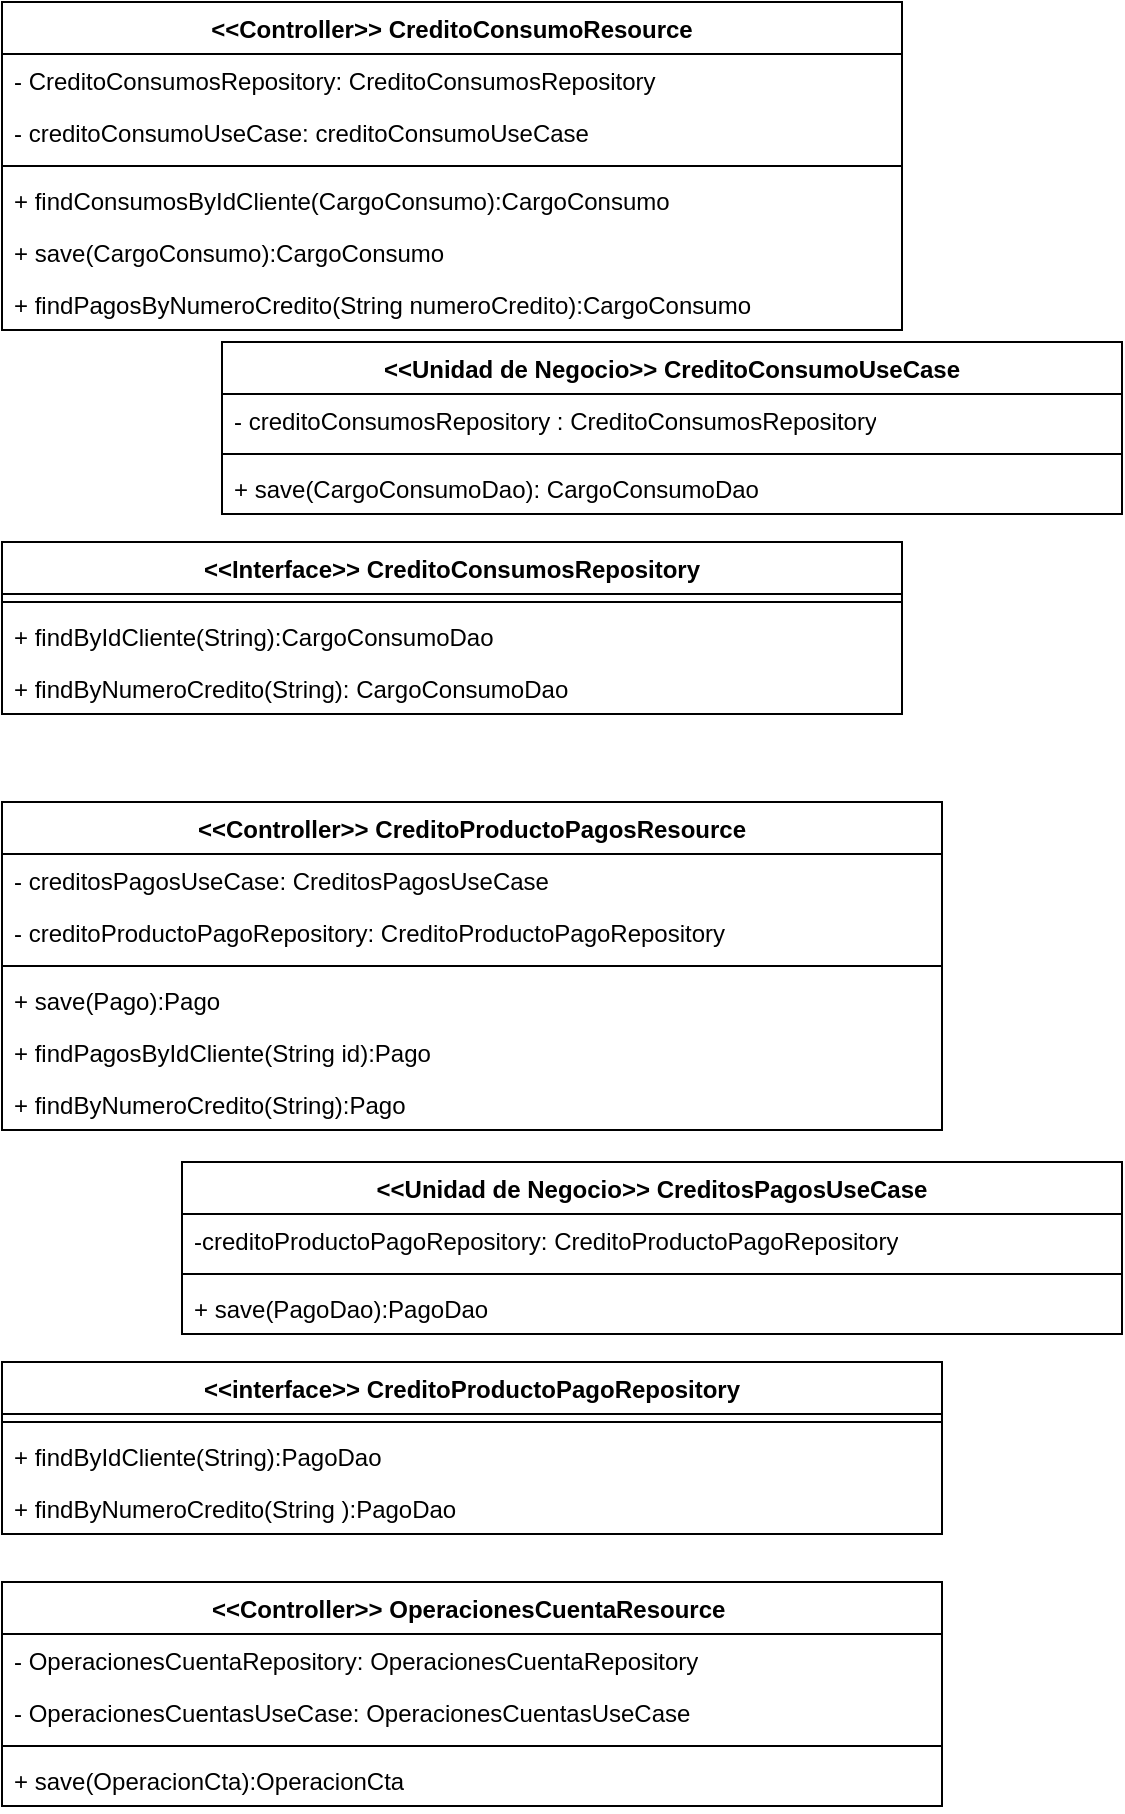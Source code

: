 <mxfile version="21.5.2" type="device">
  <diagram id="C5RBs43oDa-KdzZeNtuy" name="Page-1">
    <mxGraphModel dx="1154" dy="510" grid="1" gridSize="10" guides="1" tooltips="1" connect="1" arrows="1" fold="1" page="1" pageScale="1" pageWidth="690" pageHeight="980" math="0" shadow="0">
      <root>
        <mxCell id="WIyWlLk6GJQsqaUBKTNV-0" />
        <mxCell id="WIyWlLk6GJQsqaUBKTNV-1" parent="WIyWlLk6GJQsqaUBKTNV-0" />
        <mxCell id="9ukXQ2zRwNNPuwA_Y9Ed-0" value="&amp;lt;&amp;lt;Controller&amp;gt;&amp;gt;&amp;nbsp;CreditoConsumoResource" style="swimlane;fontStyle=1;align=center;verticalAlign=top;childLayout=stackLayout;horizontal=1;startSize=26;horizontalStack=0;resizeParent=1;resizeParentMax=0;resizeLast=0;collapsible=1;marginBottom=0;whiteSpace=wrap;html=1;" vertex="1" parent="WIyWlLk6GJQsqaUBKTNV-1">
          <mxGeometry x="90" y="20" width="450" height="164" as="geometry" />
        </mxCell>
        <mxCell id="9ukXQ2zRwNNPuwA_Y9Ed-1" value="-&amp;nbsp;CreditoConsumosRepository:&amp;nbsp;CreditoConsumosRepository" style="text;strokeColor=none;fillColor=none;align=left;verticalAlign=top;spacingLeft=4;spacingRight=4;overflow=hidden;rotatable=0;points=[[0,0.5],[1,0.5]];portConstraint=eastwest;whiteSpace=wrap;html=1;" vertex="1" parent="9ukXQ2zRwNNPuwA_Y9Ed-0">
          <mxGeometry y="26" width="450" height="26" as="geometry" />
        </mxCell>
        <mxCell id="9ukXQ2zRwNNPuwA_Y9Ed-6" value="-&amp;nbsp;creditoConsumoUseCase:&amp;nbsp;creditoConsumoUseCase" style="text;strokeColor=none;fillColor=none;align=left;verticalAlign=top;spacingLeft=4;spacingRight=4;overflow=hidden;rotatable=0;points=[[0,0.5],[1,0.5]];portConstraint=eastwest;whiteSpace=wrap;html=1;" vertex="1" parent="9ukXQ2zRwNNPuwA_Y9Ed-0">
          <mxGeometry y="52" width="450" height="26" as="geometry" />
        </mxCell>
        <mxCell id="9ukXQ2zRwNNPuwA_Y9Ed-2" value="" style="line;strokeWidth=1;fillColor=none;align=left;verticalAlign=middle;spacingTop=-1;spacingLeft=3;spacingRight=3;rotatable=0;labelPosition=right;points=[];portConstraint=eastwest;strokeColor=inherit;" vertex="1" parent="9ukXQ2zRwNNPuwA_Y9Ed-0">
          <mxGeometry y="78" width="450" height="8" as="geometry" />
        </mxCell>
        <mxCell id="9ukXQ2zRwNNPuwA_Y9Ed-4" value="+&amp;nbsp;findConsumosByIdCliente(CargoConsumo):CargoConsumo" style="text;strokeColor=none;fillColor=none;align=left;verticalAlign=top;spacingLeft=4;spacingRight=4;overflow=hidden;rotatable=0;points=[[0,0.5],[1,0.5]];portConstraint=eastwest;whiteSpace=wrap;html=1;" vertex="1" parent="9ukXQ2zRwNNPuwA_Y9Ed-0">
          <mxGeometry y="86" width="450" height="26" as="geometry" />
        </mxCell>
        <mxCell id="9ukXQ2zRwNNPuwA_Y9Ed-3" value="+&amp;nbsp;save(CargoConsumo):CargoConsumo" style="text;strokeColor=none;fillColor=none;align=left;verticalAlign=top;spacingLeft=4;spacingRight=4;overflow=hidden;rotatable=0;points=[[0,0.5],[1,0.5]];portConstraint=eastwest;whiteSpace=wrap;html=1;" vertex="1" parent="9ukXQ2zRwNNPuwA_Y9Ed-0">
          <mxGeometry y="112" width="450" height="26" as="geometry" />
        </mxCell>
        <mxCell id="9ukXQ2zRwNNPuwA_Y9Ed-5" value="+&amp;nbsp;findPagosByNumeroCredito(String numeroCredito):CargoConsumo" style="text;strokeColor=none;fillColor=none;align=left;verticalAlign=top;spacingLeft=4;spacingRight=4;overflow=hidden;rotatable=0;points=[[0,0.5],[1,0.5]];portConstraint=eastwest;whiteSpace=wrap;html=1;" vertex="1" parent="9ukXQ2zRwNNPuwA_Y9Ed-0">
          <mxGeometry y="138" width="450" height="26" as="geometry" />
        </mxCell>
        <mxCell id="9ukXQ2zRwNNPuwA_Y9Ed-7" value="&amp;lt;&amp;lt;Unidad de Negocio&amp;gt;&amp;gt;&amp;nbsp;CreditoConsumoUseCase" style="swimlane;fontStyle=1;align=center;verticalAlign=top;childLayout=stackLayout;horizontal=1;startSize=26;horizontalStack=0;resizeParent=1;resizeParentMax=0;resizeLast=0;collapsible=1;marginBottom=0;whiteSpace=wrap;html=1;" vertex="1" parent="WIyWlLk6GJQsqaUBKTNV-1">
          <mxGeometry x="200" y="190" width="450" height="86" as="geometry" />
        </mxCell>
        <mxCell id="9ukXQ2zRwNNPuwA_Y9Ed-8" value="- creditoConsumosRepository :&amp;nbsp;CreditoConsumosRepository" style="text;strokeColor=none;fillColor=none;align=left;verticalAlign=top;spacingLeft=4;spacingRight=4;overflow=hidden;rotatable=0;points=[[0,0.5],[1,0.5]];portConstraint=eastwest;whiteSpace=wrap;html=1;" vertex="1" parent="9ukXQ2zRwNNPuwA_Y9Ed-7">
          <mxGeometry y="26" width="450" height="26" as="geometry" />
        </mxCell>
        <mxCell id="9ukXQ2zRwNNPuwA_Y9Ed-9" value="" style="line;strokeWidth=1;fillColor=none;align=left;verticalAlign=middle;spacingTop=-1;spacingLeft=3;spacingRight=3;rotatable=0;labelPosition=right;points=[];portConstraint=eastwest;strokeColor=inherit;" vertex="1" parent="9ukXQ2zRwNNPuwA_Y9Ed-7">
          <mxGeometry y="52" width="450" height="8" as="geometry" />
        </mxCell>
        <mxCell id="9ukXQ2zRwNNPuwA_Y9Ed-10" value="+&amp;nbsp;save(CargoConsumoDao&lt;span style=&quot;background-color: initial;&quot;&gt;):&amp;nbsp;&lt;/span&gt;CargoConsumoDao" style="text;strokeColor=none;fillColor=none;align=left;verticalAlign=top;spacingLeft=4;spacingRight=4;overflow=hidden;rotatable=0;points=[[0,0.5],[1,0.5]];portConstraint=eastwest;whiteSpace=wrap;html=1;" vertex="1" parent="9ukXQ2zRwNNPuwA_Y9Ed-7">
          <mxGeometry y="60" width="450" height="26" as="geometry" />
        </mxCell>
        <mxCell id="9ukXQ2zRwNNPuwA_Y9Ed-16" value="&amp;lt;&amp;lt;Controller&amp;gt;&amp;gt;&amp;nbsp;CreditoProductoPagosResource" style="swimlane;fontStyle=1;align=center;verticalAlign=top;childLayout=stackLayout;horizontal=1;startSize=26;horizontalStack=0;resizeParent=1;resizeParentMax=0;resizeLast=0;collapsible=1;marginBottom=0;whiteSpace=wrap;html=1;" vertex="1" parent="WIyWlLk6GJQsqaUBKTNV-1">
          <mxGeometry x="90" y="420" width="470" height="164" as="geometry" />
        </mxCell>
        <mxCell id="9ukXQ2zRwNNPuwA_Y9Ed-20" value="- creditosPagosUseCase:&amp;nbsp;CreditosPagosUseCase" style="text;strokeColor=none;fillColor=none;align=left;verticalAlign=top;spacingLeft=4;spacingRight=4;overflow=hidden;rotatable=0;points=[[0,0.5],[1,0.5]];portConstraint=eastwest;whiteSpace=wrap;html=1;" vertex="1" parent="9ukXQ2zRwNNPuwA_Y9Ed-16">
          <mxGeometry y="26" width="470" height="26" as="geometry" />
        </mxCell>
        <mxCell id="9ukXQ2zRwNNPuwA_Y9Ed-17" value="- creditoProductoPagoRepository:&amp;nbsp;CreditoProductoPagoRepository" style="text;strokeColor=none;fillColor=none;align=left;verticalAlign=top;spacingLeft=4;spacingRight=4;overflow=hidden;rotatable=0;points=[[0,0.5],[1,0.5]];portConstraint=eastwest;whiteSpace=wrap;html=1;" vertex="1" parent="9ukXQ2zRwNNPuwA_Y9Ed-16">
          <mxGeometry y="52" width="470" height="26" as="geometry" />
        </mxCell>
        <mxCell id="9ukXQ2zRwNNPuwA_Y9Ed-18" value="" style="line;strokeWidth=1;fillColor=none;align=left;verticalAlign=middle;spacingTop=-1;spacingLeft=3;spacingRight=3;rotatable=0;labelPosition=right;points=[];portConstraint=eastwest;strokeColor=inherit;" vertex="1" parent="9ukXQ2zRwNNPuwA_Y9Ed-16">
          <mxGeometry y="78" width="470" height="8" as="geometry" />
        </mxCell>
        <mxCell id="9ukXQ2zRwNNPuwA_Y9Ed-19" value="+&amp;nbsp;save(Pago):Pago" style="text;strokeColor=none;fillColor=none;align=left;verticalAlign=top;spacingLeft=4;spacingRight=4;overflow=hidden;rotatable=0;points=[[0,0.5],[1,0.5]];portConstraint=eastwest;whiteSpace=wrap;html=1;" vertex="1" parent="9ukXQ2zRwNNPuwA_Y9Ed-16">
          <mxGeometry y="86" width="470" height="26" as="geometry" />
        </mxCell>
        <mxCell id="9ukXQ2zRwNNPuwA_Y9Ed-30" value="+&amp;nbsp;findPagosByIdCliente(String id):Pago" style="text;strokeColor=none;fillColor=none;align=left;verticalAlign=top;spacingLeft=4;spacingRight=4;overflow=hidden;rotatable=0;points=[[0,0.5],[1,0.5]];portConstraint=eastwest;whiteSpace=wrap;html=1;" vertex="1" parent="9ukXQ2zRwNNPuwA_Y9Ed-16">
          <mxGeometry y="112" width="470" height="26" as="geometry" />
        </mxCell>
        <mxCell id="9ukXQ2zRwNNPuwA_Y9Ed-31" value="+&amp;nbsp;findByNumeroCredito(String):Pago" style="text;strokeColor=none;fillColor=none;align=left;verticalAlign=top;spacingLeft=4;spacingRight=4;overflow=hidden;rotatable=0;points=[[0,0.5],[1,0.5]];portConstraint=eastwest;whiteSpace=wrap;html=1;" vertex="1" parent="9ukXQ2zRwNNPuwA_Y9Ed-16">
          <mxGeometry y="138" width="470" height="26" as="geometry" />
        </mxCell>
        <mxCell id="9ukXQ2zRwNNPuwA_Y9Ed-21" value="&amp;lt;&amp;lt;Unidad de Negocio&amp;gt;&amp;gt;&amp;nbsp;CreditosPagosUseCase" style="swimlane;fontStyle=1;align=center;verticalAlign=top;childLayout=stackLayout;horizontal=1;startSize=26;horizontalStack=0;resizeParent=1;resizeParentMax=0;resizeLast=0;collapsible=1;marginBottom=0;whiteSpace=wrap;html=1;" vertex="1" parent="WIyWlLk6GJQsqaUBKTNV-1">
          <mxGeometry x="180" y="600" width="470" height="86" as="geometry" />
        </mxCell>
        <mxCell id="9ukXQ2zRwNNPuwA_Y9Ed-22" value="-creditoProductoPagoRepository:&amp;nbsp;CreditoProductoPagoRepository" style="text;strokeColor=none;fillColor=none;align=left;verticalAlign=top;spacingLeft=4;spacingRight=4;overflow=hidden;rotatable=0;points=[[0,0.5],[1,0.5]];portConstraint=eastwest;whiteSpace=wrap;html=1;" vertex="1" parent="9ukXQ2zRwNNPuwA_Y9Ed-21">
          <mxGeometry y="26" width="470" height="26" as="geometry" />
        </mxCell>
        <mxCell id="9ukXQ2zRwNNPuwA_Y9Ed-23" value="" style="line;strokeWidth=1;fillColor=none;align=left;verticalAlign=middle;spacingTop=-1;spacingLeft=3;spacingRight=3;rotatable=0;labelPosition=right;points=[];portConstraint=eastwest;strokeColor=inherit;" vertex="1" parent="9ukXQ2zRwNNPuwA_Y9Ed-21">
          <mxGeometry y="52" width="470" height="8" as="geometry" />
        </mxCell>
        <mxCell id="9ukXQ2zRwNNPuwA_Y9Ed-24" value="+&amp;nbsp;save(PagoDao):PagoDao" style="text;strokeColor=none;fillColor=none;align=left;verticalAlign=top;spacingLeft=4;spacingRight=4;overflow=hidden;rotatable=0;points=[[0,0.5],[1,0.5]];portConstraint=eastwest;whiteSpace=wrap;html=1;" vertex="1" parent="9ukXQ2zRwNNPuwA_Y9Ed-21">
          <mxGeometry y="60" width="470" height="26" as="geometry" />
        </mxCell>
        <mxCell id="9ukXQ2zRwNNPuwA_Y9Ed-25" value="&amp;lt;&amp;lt;Controller&amp;gt;&amp;gt;&amp;nbsp;OperacionesCuentaResource&lt;span style=&quot;background-color: initial;&quot;&gt;&amp;nbsp;&lt;/span&gt;" style="swimlane;fontStyle=1;align=center;verticalAlign=top;childLayout=stackLayout;horizontal=1;startSize=26;horizontalStack=0;resizeParent=1;resizeParentMax=0;resizeLast=0;collapsible=1;marginBottom=0;whiteSpace=wrap;html=1;" vertex="1" parent="WIyWlLk6GJQsqaUBKTNV-1">
          <mxGeometry x="90" y="810" width="470" height="112" as="geometry" />
        </mxCell>
        <mxCell id="9ukXQ2zRwNNPuwA_Y9Ed-26" value="-&amp;nbsp;OperacionesCuentaRepository:&amp;nbsp;OperacionesCuentaRepository" style="text;strokeColor=none;fillColor=none;align=left;verticalAlign=top;spacingLeft=4;spacingRight=4;overflow=hidden;rotatable=0;points=[[0,0.5],[1,0.5]];portConstraint=eastwest;whiteSpace=wrap;html=1;" vertex="1" parent="9ukXQ2zRwNNPuwA_Y9Ed-25">
          <mxGeometry y="26" width="470" height="26" as="geometry" />
        </mxCell>
        <mxCell id="9ukXQ2zRwNNPuwA_Y9Ed-29" value="-&amp;nbsp;OperacionesCuentasUseCase:&amp;nbsp;OperacionesCuentasUseCase" style="text;strokeColor=none;fillColor=none;align=left;verticalAlign=top;spacingLeft=4;spacingRight=4;overflow=hidden;rotatable=0;points=[[0,0.5],[1,0.5]];portConstraint=eastwest;whiteSpace=wrap;html=1;" vertex="1" parent="9ukXQ2zRwNNPuwA_Y9Ed-25">
          <mxGeometry y="52" width="470" height="26" as="geometry" />
        </mxCell>
        <mxCell id="9ukXQ2zRwNNPuwA_Y9Ed-27" value="" style="line;strokeWidth=1;fillColor=none;align=left;verticalAlign=middle;spacingTop=-1;spacingLeft=3;spacingRight=3;rotatable=0;labelPosition=right;points=[];portConstraint=eastwest;strokeColor=inherit;" vertex="1" parent="9ukXQ2zRwNNPuwA_Y9Ed-25">
          <mxGeometry y="78" width="470" height="8" as="geometry" />
        </mxCell>
        <mxCell id="9ukXQ2zRwNNPuwA_Y9Ed-28" value="+&amp;nbsp;save(OperacionCta):OperacionCta" style="text;strokeColor=none;fillColor=none;align=left;verticalAlign=top;spacingLeft=4;spacingRight=4;overflow=hidden;rotatable=0;points=[[0,0.5],[1,0.5]];portConstraint=eastwest;whiteSpace=wrap;html=1;" vertex="1" parent="9ukXQ2zRwNNPuwA_Y9Ed-25">
          <mxGeometry y="86" width="470" height="26" as="geometry" />
        </mxCell>
        <mxCell id="9ukXQ2zRwNNPuwA_Y9Ed-32" value="&amp;lt;&amp;lt;Interface&amp;gt;&amp;gt;&amp;nbsp;CreditoConsumosRepository" style="swimlane;fontStyle=1;align=center;verticalAlign=top;childLayout=stackLayout;horizontal=1;startSize=26;horizontalStack=0;resizeParent=1;resizeParentMax=0;resizeLast=0;collapsible=1;marginBottom=0;whiteSpace=wrap;html=1;" vertex="1" parent="WIyWlLk6GJQsqaUBKTNV-1">
          <mxGeometry x="90" y="290" width="450" height="86" as="geometry" />
        </mxCell>
        <mxCell id="9ukXQ2zRwNNPuwA_Y9Ed-34" value="" style="line;strokeWidth=1;fillColor=none;align=left;verticalAlign=middle;spacingTop=-1;spacingLeft=3;spacingRight=3;rotatable=0;labelPosition=right;points=[];portConstraint=eastwest;strokeColor=inherit;" vertex="1" parent="9ukXQ2zRwNNPuwA_Y9Ed-32">
          <mxGeometry y="26" width="450" height="8" as="geometry" />
        </mxCell>
        <mxCell id="9ukXQ2zRwNNPuwA_Y9Ed-35" value="+&amp;nbsp;findByIdCliente(String):CargoConsumoDao" style="text;strokeColor=none;fillColor=none;align=left;verticalAlign=top;spacingLeft=4;spacingRight=4;overflow=hidden;rotatable=0;points=[[0,0.5],[1,0.5]];portConstraint=eastwest;whiteSpace=wrap;html=1;" vertex="1" parent="9ukXQ2zRwNNPuwA_Y9Ed-32">
          <mxGeometry y="34" width="450" height="26" as="geometry" />
        </mxCell>
        <mxCell id="9ukXQ2zRwNNPuwA_Y9Ed-36" value="+&amp;nbsp;findByNumeroCredito(String): CargoConsumoDao" style="text;strokeColor=none;fillColor=none;align=left;verticalAlign=top;spacingLeft=4;spacingRight=4;overflow=hidden;rotatable=0;points=[[0,0.5],[1,0.5]];portConstraint=eastwest;whiteSpace=wrap;html=1;" vertex="1" parent="9ukXQ2zRwNNPuwA_Y9Ed-32">
          <mxGeometry y="60" width="450" height="26" as="geometry" />
        </mxCell>
        <mxCell id="9ukXQ2zRwNNPuwA_Y9Ed-37" value="&amp;lt;&amp;lt;interface&amp;gt;&amp;gt;&amp;nbsp;CreditoProductoPagoRepository" style="swimlane;fontStyle=1;align=center;verticalAlign=top;childLayout=stackLayout;horizontal=1;startSize=26;horizontalStack=0;resizeParent=1;resizeParentMax=0;resizeLast=0;collapsible=1;marginBottom=0;whiteSpace=wrap;html=1;" vertex="1" parent="WIyWlLk6GJQsqaUBKTNV-1">
          <mxGeometry x="90" y="700" width="470" height="86" as="geometry" />
        </mxCell>
        <mxCell id="9ukXQ2zRwNNPuwA_Y9Ed-39" value="" style="line;strokeWidth=1;fillColor=none;align=left;verticalAlign=middle;spacingTop=-1;spacingLeft=3;spacingRight=3;rotatable=0;labelPosition=right;points=[];portConstraint=eastwest;strokeColor=inherit;" vertex="1" parent="9ukXQ2zRwNNPuwA_Y9Ed-37">
          <mxGeometry y="26" width="470" height="8" as="geometry" />
        </mxCell>
        <mxCell id="9ukXQ2zRwNNPuwA_Y9Ed-38" value="+&amp;nbsp;findByIdCliente(String):PagoDao" style="text;strokeColor=none;fillColor=none;align=left;verticalAlign=top;spacingLeft=4;spacingRight=4;overflow=hidden;rotatable=0;points=[[0,0.5],[1,0.5]];portConstraint=eastwest;whiteSpace=wrap;html=1;" vertex="1" parent="9ukXQ2zRwNNPuwA_Y9Ed-37">
          <mxGeometry y="34" width="470" height="26" as="geometry" />
        </mxCell>
        <mxCell id="9ukXQ2zRwNNPuwA_Y9Ed-41" value="+&amp;nbsp;findByNumeroCredito(String ):PagoDao" style="text;strokeColor=none;fillColor=none;align=left;verticalAlign=top;spacingLeft=4;spacingRight=4;overflow=hidden;rotatable=0;points=[[0,0.5],[1,0.5]];portConstraint=eastwest;whiteSpace=wrap;html=1;" vertex="1" parent="9ukXQ2zRwNNPuwA_Y9Ed-37">
          <mxGeometry y="60" width="470" height="26" as="geometry" />
        </mxCell>
      </root>
    </mxGraphModel>
  </diagram>
</mxfile>
